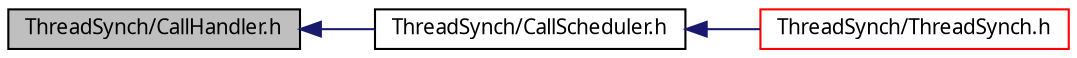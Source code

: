 digraph G
{
  edge [fontname="FreeSans.ttf",fontsize=10,labelfontname="FreeSans.ttf",labelfontsize=10];
  node [fontname="FreeSans.ttf",fontsize=10,shape=record];
  rankdir=LR;
  Node1 [label="ThreadSynch/CallHandler.h",height=0.2,width=0.4,color="black", fillcolor="grey75", style="filled" fontcolor="black"];
  Node1 -> Node2 [dir=back,color="midnightblue",fontsize=10,style="solid"];
  Node2 [label="ThreadSynch/CallScheduler.h",height=0.2,width=0.4,color="black", fillcolor="white", style="filled",URL="$_call_scheduler_8h.html"];
  Node2 -> Node3 [dir=back,color="midnightblue",fontsize=10,style="solid"];
  Node3 [label="ThreadSynch/ThreadSynch.h",height=0.2,width=0.4,color="red", fillcolor="white", style="filled",URL="$_thread_synch_8h.html"];
}
